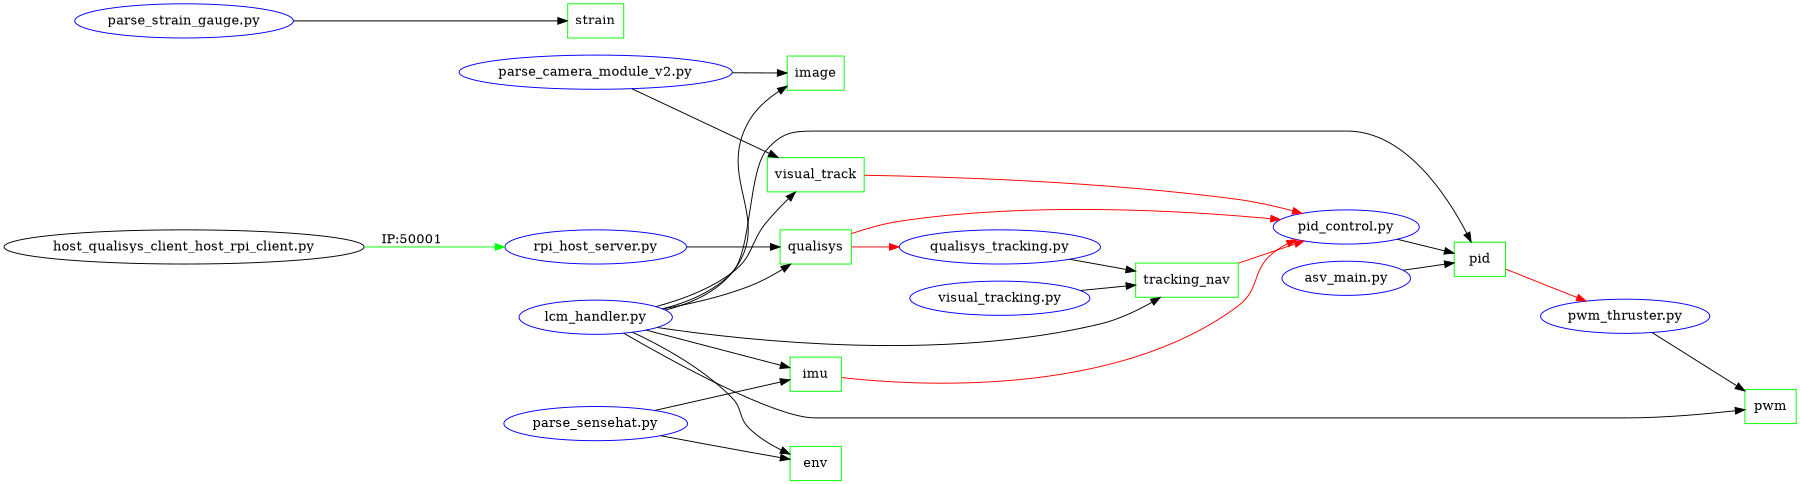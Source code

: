 digraph smarty_lcm_diagram {
	rankdir=LR;
	size="12,12";
	overlap=false;
	splines=true;
	sep=0.2;

	node [shape = ellipse, color=blue]
	M1 [label = "asv_main.py"] 
	M2 [label = "pid_control.py"]
	M3 [label = "pwm_thruster.py"] 
	M4 [label = "lcm_handler.py"] 
	M5 [label = "visual_tracking.py"] 
	M6 [label = "qualisys_tracking.py"] 
	M7 [label = "rpi_host_server.py"] 
	M8 [label = "parse_camera_module_v2.py"] 
	M9 [label = "parse_sensehat.py"] 
	M10 [label = "parse_strain_gauge.py"] 
	M11 [label = "host_qualisys_client_host_rpi_client.py", color=black] 

	node [shape = rectangle, color=green]
	L1 [label = "pid"] 
	L2 [label = "qualisys"] 
	L3 [label = "tracking_nav"] 
	L4 [label = "visual_track"] 
	L5 [label = "strain"] 
	L6 [label = "imu"] 
	L7 [label = "env"] 
	L8 [label = "image"] 
	L9 [label = "pwm"] 

	M1 -> {L1}
	M2 -> {L1}
	M3 -> {L9}
	M4 -> {L1 L2 L3 L4 L6 L7 L8 L9}
	M5 -> {L3}
	M6 -> {L3}
	M7 -> {L2}
	M8 -> {L4 L8}
	M9 -> {L6 L7}
	M10 -> {L5}

	edge [color=red]

	{L2 L3 L4 L6} -> M2
	{L1} -> M3
	{L2} -> M6

	edge [color=green, label="IP:50001"]
	M11 -> {M7}

}